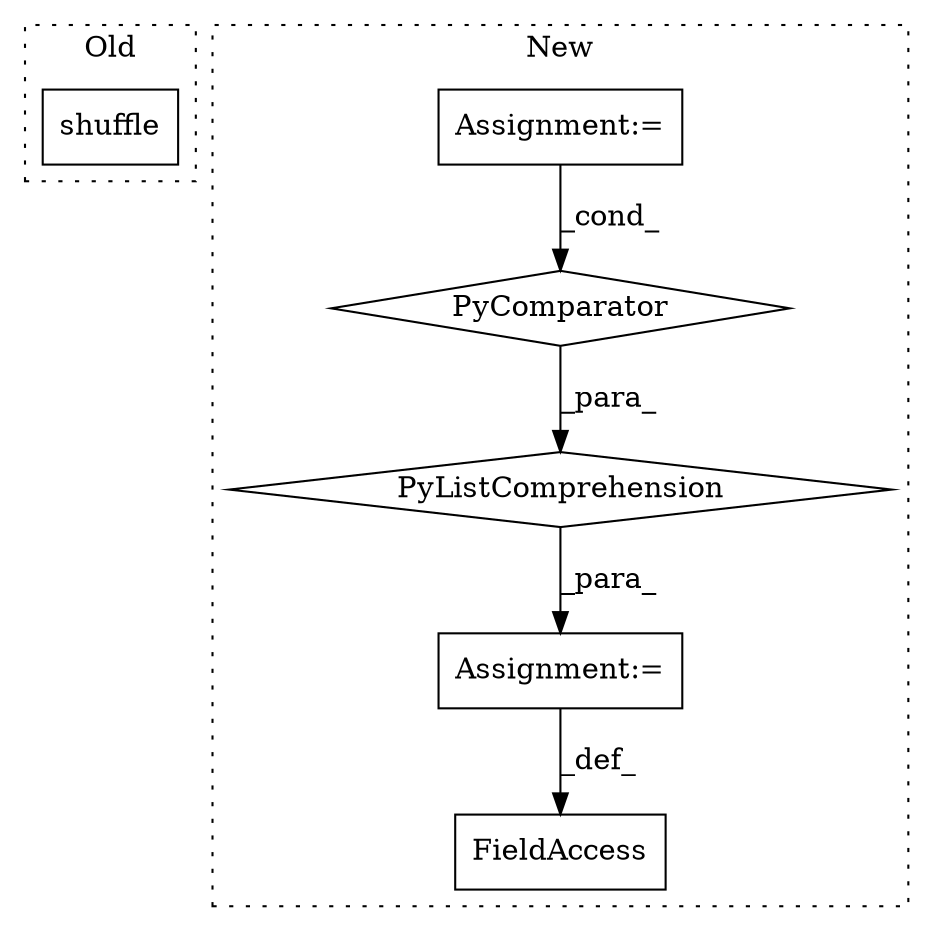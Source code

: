 digraph G {
subgraph cluster0 {
1 [label="shuffle" a="32" s="8774,8789" l="8,1" shape="box"];
label = "Old";
style="dotted";
}
subgraph cluster1 {
2 [label="PyComparator" a="113" s="6409" l="30" shape="diamond"];
3 [label="Assignment:=" a="7" s="6242" l="30" shape="box"];
4 [label="PyListComprehension" a="109" s="6305" l="142" shape="diamond"];
5 [label="Assignment:=" a="7" s="6641" l="1" shape="box"];
6 [label="FieldAccess" a="22" s="6631" l="10" shape="box"];
label = "New";
style="dotted";
}
2 -> 4 [label="_para_"];
3 -> 2 [label="_cond_"];
4 -> 5 [label="_para_"];
5 -> 6 [label="_def_"];
}